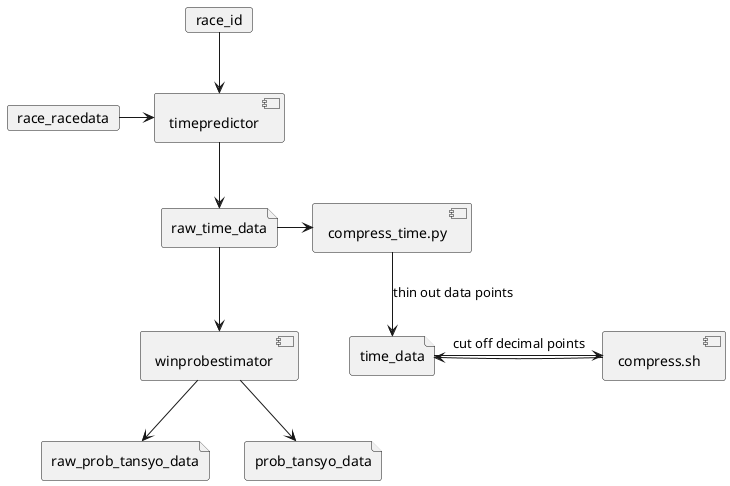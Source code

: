 @startuml

card "race_id" as id
card "race_racedata" as rd
file "raw_time_data" as rtd
file "raw_prob_tansyo_data" as rptd
file "time_data" as td
file "prob_tansyo_data" as ptd

component "timepredictor" as tp
component "winprobestimator" as wp

component "compress_time.py" as cmppy
component "compress.sh" as cmpsh

id --> tp
rd -> tp
tp --> rtd
rtd --> wp
wp --> rptd
wp --> ptd

rtd -> cmppy
cmppy --> td : thin out data points 
td -> cmpsh : cut off decimal points
cmpsh -> td

@enduml